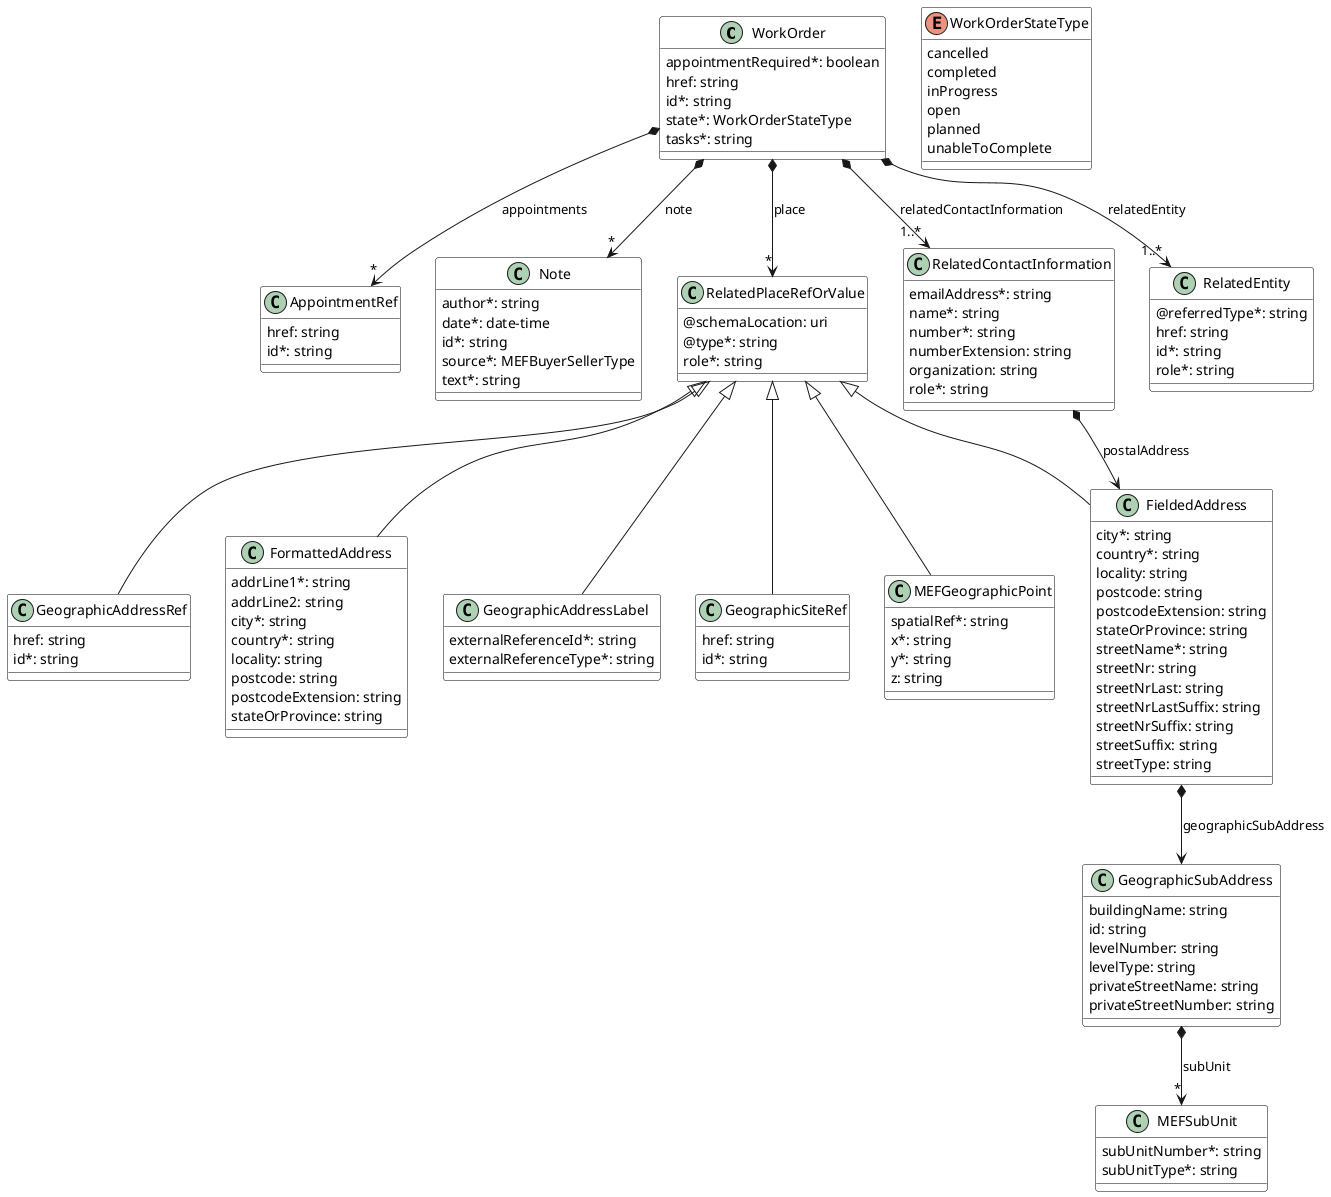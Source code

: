 @startuml
skinparam {
    ClassBackgroundColor White
    ClassBorderColor Black
}

class WorkOrder {

    appointmentRequired*: boolean
    href: string
    id*: string
    state*: WorkOrderStateType
    tasks*: string
}

WorkOrder *-->"*" AppointmentRef : appointments
WorkOrder *-->"*" Note : note
WorkOrder *-->"*" RelatedPlaceRefOrValue : place
WorkOrder *-->"1..*" RelatedContactInformation : relatedContactInformation
WorkOrder *-->"1..*" RelatedEntity : relatedEntity

enum WorkOrderStateType {

    cancelled
    completed
    inProgress
    open
    planned
    unableToComplete
}


class AppointmentRef {

    href: string
    id*: string
}

class FieldedAddress {

    city*: string
    country*: string
    locality: string
    postcode: string
    postcodeExtension: string
    stateOrProvince: string
    streetName*: string
    streetNr: string
    streetNrLast: string
    streetNrLastSuffix: string
    streetNrSuffix: string
    streetSuffix: string
    streetType: string
}
RelatedPlaceRefOrValue <|-- FieldedAddress

FieldedAddress *--> GeographicSubAddress : geographicSubAddress

class GeographicSubAddress {

    buildingName: string
    id: string
    levelNumber: string
    levelType: string
    privateStreetName: string
    privateStreetNumber: string
}

GeographicSubAddress *-->"*" MEFSubUnit : subUnit


class RelatedContactInformation {

    emailAddress*: string
    name*: string
    number*: string
    numberExtension: string
    organization: string
    role*: string
}

RelatedContactInformation *--> FieldedAddress : postalAddress

class RelatedEntity {

    @referredType*: string
    href: string
    id*: string
    role*: string
}


class GeographicAddressRef {

    href: string
    id*: string
}
RelatedPlaceRefOrValue <|-- GeographicAddressRef
class FormattedAddress {

    addrLine1*: string
    addrLine2: string
    city*: string
    country*: string
    locality: string
    postcode: string
    postcodeExtension: string
    stateOrProvince: string
}
RelatedPlaceRefOrValue <|-- FormattedAddress


class GeographicAddressLabel {

    externalReferenceId*: string
    externalReferenceType*: string
}
RelatedPlaceRefOrValue <|-- GeographicAddressLabel


class GeographicSiteRef {

    href: string
    id*: string
}
RelatedPlaceRefOrValue <|-- GeographicSiteRef



class Note {

    author*: string
    date*: date-time
    id*: string
    source*: MEFBuyerSellerType
    text*: string
}


class MEFGeographicPoint {

    spatialRef*: string
    x*: string
    y*: string
    z: string
}
RelatedPlaceRefOrValue <|-- MEFGeographicPoint


class MEFSubUnit {

    subUnitNumber*: string
    subUnitType*: string
}

class RelatedPlaceRefOrValue {

    @schemaLocation: uri
    @type*: string
    role*: string
}






@enduml
